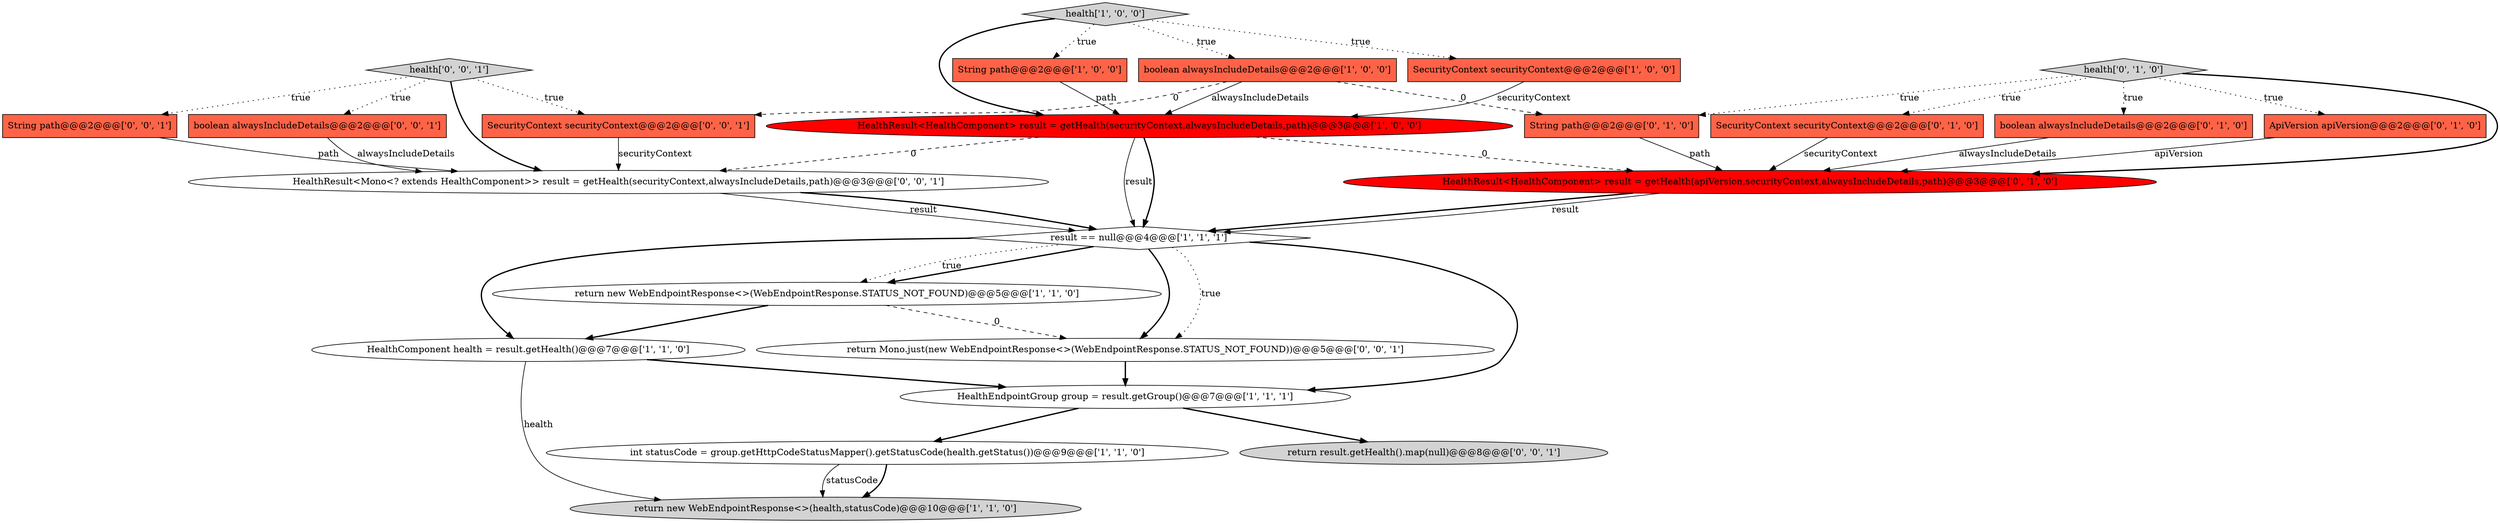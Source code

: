 digraph {
22 [style = filled, label = "String path@@@2@@@['0', '0', '1']", fillcolor = tomato, shape = box image = "AAA0AAABBB3BBB"];
15 [style = filled, label = "String path@@@2@@@['0', '1', '0']", fillcolor = tomato, shape = box image = "AAA1AAABBB2BBB"];
19 [style = filled, label = "HealthResult<Mono<? extends HealthComponent>> result = getHealth(securityContext,alwaysIncludeDetails,path)@@@3@@@['0', '0', '1']", fillcolor = white, shape = ellipse image = "AAA0AAABBB3BBB"];
14 [style = filled, label = "SecurityContext securityContext@@@2@@@['0', '1', '0']", fillcolor = tomato, shape = box image = "AAA0AAABBB2BBB"];
6 [style = filled, label = "SecurityContext securityContext@@@2@@@['1', '0', '0']", fillcolor = tomato, shape = box image = "AAA0AAABBB1BBB"];
8 [style = filled, label = "return new WebEndpointResponse<>(WebEndpointResponse.STATUS_NOT_FOUND)@@@5@@@['1', '1', '0']", fillcolor = white, shape = ellipse image = "AAA0AAABBB1BBB"];
20 [style = filled, label = "return result.getHealth().map(null)@@@8@@@['0', '0', '1']", fillcolor = lightgray, shape = ellipse image = "AAA0AAABBB3BBB"];
10 [style = filled, label = "boolean alwaysIncludeDetails@@@2@@@['1', '0', '0']", fillcolor = tomato, shape = box image = "AAA1AAABBB1BBB"];
7 [style = filled, label = "int statusCode = group.getHttpCodeStatusMapper().getStatusCode(health.getStatus())@@@9@@@['1', '1', '0']", fillcolor = white, shape = ellipse image = "AAA0AAABBB1BBB"];
3 [style = filled, label = "return new WebEndpointResponse<>(health,statusCode)@@@10@@@['1', '1', '0']", fillcolor = lightgray, shape = ellipse image = "AAA0AAABBB1BBB"];
9 [style = filled, label = "HealthEndpointGroup group = result.getGroup()@@@7@@@['1', '1', '1']", fillcolor = white, shape = ellipse image = "AAA0AAABBB1BBB"];
18 [style = filled, label = "boolean alwaysIncludeDetails@@@2@@@['0', '0', '1']", fillcolor = tomato, shape = box image = "AAA0AAABBB3BBB"];
1 [style = filled, label = "result == null@@@4@@@['1', '1', '1']", fillcolor = white, shape = diamond image = "AAA0AAABBB1BBB"];
12 [style = filled, label = "boolean alwaysIncludeDetails@@@2@@@['0', '1', '0']", fillcolor = tomato, shape = box image = "AAA0AAABBB2BBB"];
11 [style = filled, label = "ApiVersion apiVersion@@@2@@@['0', '1', '0']", fillcolor = tomato, shape = box image = "AAA0AAABBB2BBB"];
23 [style = filled, label = "SecurityContext securityContext@@@2@@@['0', '0', '1']", fillcolor = tomato, shape = box image = "AAA0AAABBB3BBB"];
5 [style = filled, label = "HealthComponent health = result.getHealth()@@@7@@@['1', '1', '0']", fillcolor = white, shape = ellipse image = "AAA0AAABBB1BBB"];
0 [style = filled, label = "health['1', '0', '0']", fillcolor = lightgray, shape = diamond image = "AAA0AAABBB1BBB"];
13 [style = filled, label = "health['0', '1', '0']", fillcolor = lightgray, shape = diamond image = "AAA0AAABBB2BBB"];
4 [style = filled, label = "HealthResult<HealthComponent> result = getHealth(securityContext,alwaysIncludeDetails,path)@@@3@@@['1', '0', '0']", fillcolor = red, shape = ellipse image = "AAA1AAABBB1BBB"];
16 [style = filled, label = "HealthResult<HealthComponent> result = getHealth(apiVersion,securityContext,alwaysIncludeDetails,path)@@@3@@@['0', '1', '0']", fillcolor = red, shape = ellipse image = "AAA1AAABBB2BBB"];
21 [style = filled, label = "return Mono.just(new WebEndpointResponse<>(WebEndpointResponse.STATUS_NOT_FOUND))@@@5@@@['0', '0', '1']", fillcolor = white, shape = ellipse image = "AAA0AAABBB3BBB"];
17 [style = filled, label = "health['0', '0', '1']", fillcolor = lightgray, shape = diamond image = "AAA0AAABBB3BBB"];
2 [style = filled, label = "String path@@@2@@@['1', '0', '0']", fillcolor = tomato, shape = box image = "AAA0AAABBB1BBB"];
1->5 [style = bold, label=""];
10->15 [style = dashed, label="0"];
12->16 [style = solid, label="alwaysIncludeDetails"];
1->8 [style = bold, label=""];
4->16 [style = dashed, label="0"];
5->9 [style = bold, label=""];
17->18 [style = dotted, label="true"];
13->12 [style = dotted, label="true"];
0->10 [style = dotted, label="true"];
2->4 [style = solid, label="path"];
7->3 [style = solid, label="statusCode"];
1->21 [style = dotted, label="true"];
9->20 [style = bold, label=""];
15->16 [style = solid, label="path"];
8->21 [style = dashed, label="0"];
9->7 [style = bold, label=""];
0->6 [style = dotted, label="true"];
13->16 [style = bold, label=""];
17->19 [style = bold, label=""];
7->3 [style = bold, label=""];
1->9 [style = bold, label=""];
17->23 [style = dotted, label="true"];
23->19 [style = solid, label="securityContext"];
19->1 [style = solid, label="result"];
4->1 [style = solid, label="result"];
6->4 [style = solid, label="securityContext"];
19->1 [style = bold, label=""];
22->19 [style = solid, label="path"];
21->9 [style = bold, label=""];
10->4 [style = solid, label="alwaysIncludeDetails"];
5->3 [style = solid, label="health"];
8->5 [style = bold, label=""];
16->1 [style = bold, label=""];
0->4 [style = bold, label=""];
1->21 [style = bold, label=""];
18->19 [style = solid, label="alwaysIncludeDetails"];
1->8 [style = dotted, label="true"];
16->1 [style = solid, label="result"];
13->11 [style = dotted, label="true"];
17->22 [style = dotted, label="true"];
4->19 [style = dashed, label="0"];
13->15 [style = dotted, label="true"];
4->1 [style = bold, label=""];
11->16 [style = solid, label="apiVersion"];
0->2 [style = dotted, label="true"];
13->14 [style = dotted, label="true"];
14->16 [style = solid, label="securityContext"];
10->23 [style = dashed, label="0"];
}
